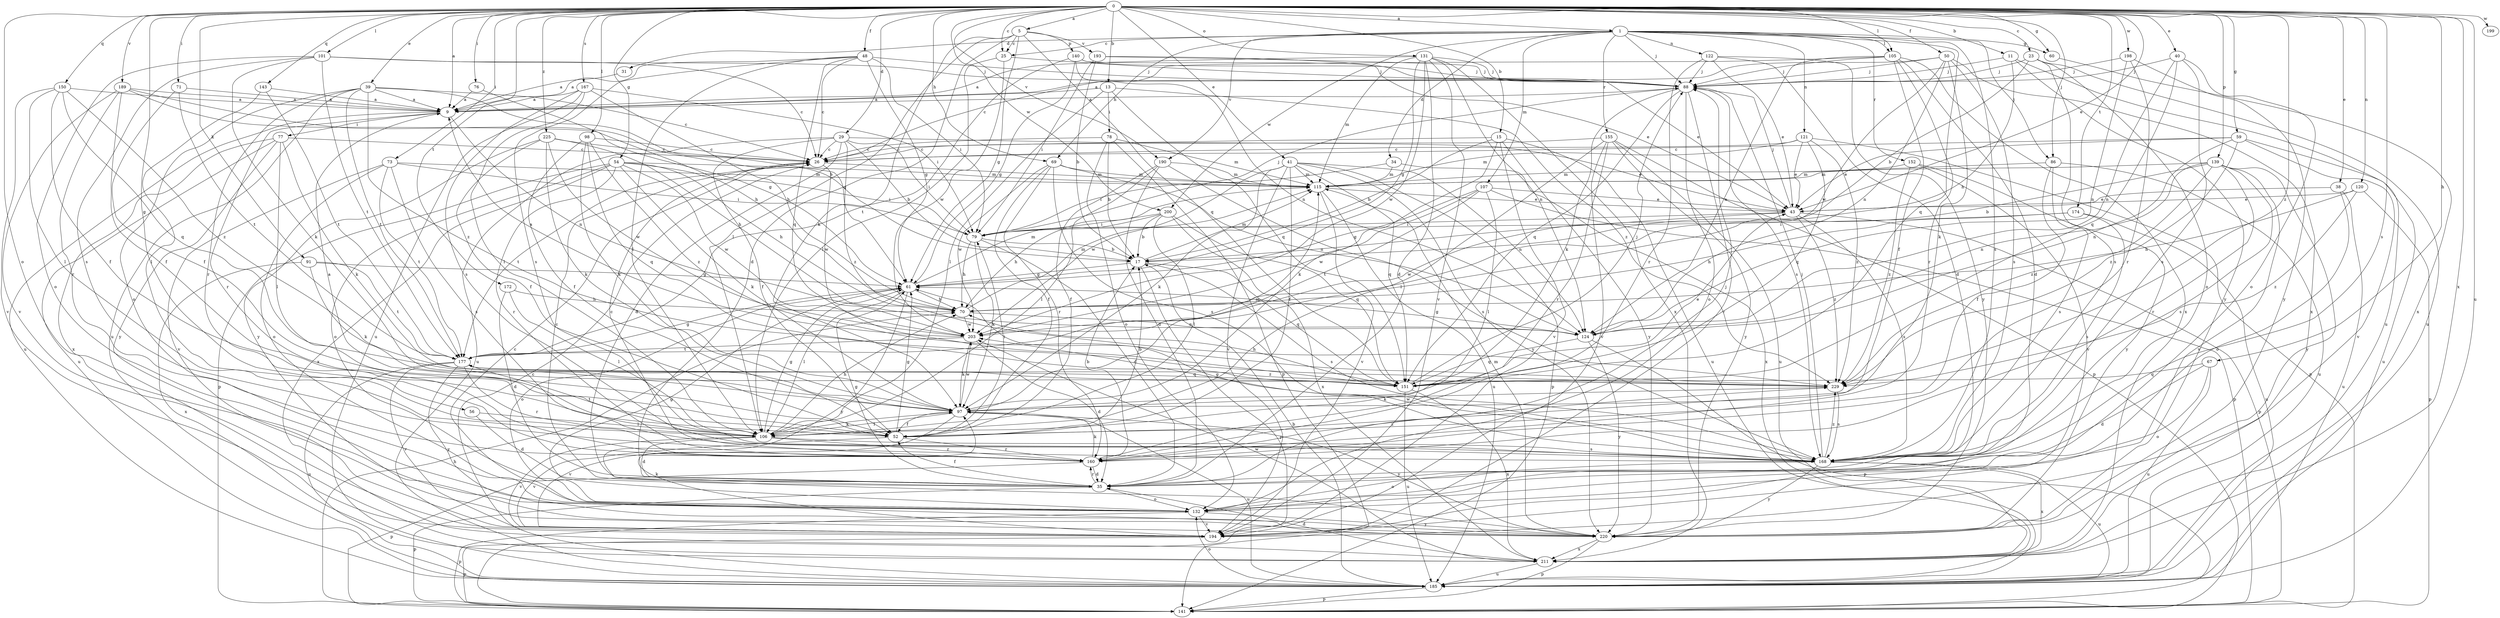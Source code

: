 strict digraph  {
0;
1;
5;
9;
11;
13;
15;
17;
23;
25;
26;
29;
31;
34;
35;
38;
39;
40;
41;
43;
48;
50;
52;
54;
56;
59;
60;
61;
67;
69;
70;
71;
73;
76;
77;
78;
79;
86;
88;
91;
97;
98;
101;
105;
106;
107;
115;
120;
121;
122;
124;
131;
132;
139;
140;
141;
143;
150;
151;
152;
155;
160;
167;
168;
172;
174;
177;
185;
189;
190;
193;
194;
198;
199;
200;
203;
211;
220;
225;
229;
0 -> 1  [label=a];
0 -> 5  [label=a];
0 -> 9  [label=a];
0 -> 11  [label=b];
0 -> 13  [label=b];
0 -> 15  [label=b];
0 -> 23  [label=c];
0 -> 25  [label=c];
0 -> 29  [label=d];
0 -> 38  [label=e];
0 -> 39  [label=e];
0 -> 40  [label=e];
0 -> 41  [label=e];
0 -> 43  [label=e];
0 -> 48  [label=f];
0 -> 50  [label=f];
0 -> 54  [label=g];
0 -> 56  [label=g];
0 -> 59  [label=g];
0 -> 60  [label=g];
0 -> 67  [label=h];
0 -> 69  [label=h];
0 -> 71  [label=i];
0 -> 73  [label=i];
0 -> 76  [label=i];
0 -> 86  [label=j];
0 -> 91  [label=k];
0 -> 98  [label=l];
0 -> 101  [label=l];
0 -> 105  [label=l];
0 -> 120  [label=n];
0 -> 131  [label=o];
0 -> 132  [label=o];
0 -> 139  [label=p];
0 -> 143  [label=q];
0 -> 150  [label=q];
0 -> 167  [label=s];
0 -> 168  [label=s];
0 -> 172  [label=t];
0 -> 174  [label=t];
0 -> 185  [label=u];
0 -> 189  [label=v];
0 -> 190  [label=v];
0 -> 198  [label=w];
0 -> 199  [label=w];
0 -> 200  [label=w];
0 -> 211  [label=x];
0 -> 225  [label=z];
0 -> 229  [label=z];
1 -> 25  [label=c];
1 -> 31  [label=d];
1 -> 34  [label=d];
1 -> 60  [label=g];
1 -> 69  [label=h];
1 -> 86  [label=j];
1 -> 88  [label=j];
1 -> 105  [label=l];
1 -> 107  [label=m];
1 -> 121  [label=n];
1 -> 122  [label=n];
1 -> 151  [label=q];
1 -> 152  [label=r];
1 -> 155  [label=r];
1 -> 168  [label=s];
1 -> 190  [label=v];
1 -> 200  [label=w];
5 -> 25  [label=c];
5 -> 35  [label=d];
5 -> 61  [label=g];
5 -> 97  [label=k];
5 -> 106  [label=l];
5 -> 140  [label=p];
5 -> 151  [label=q];
5 -> 193  [label=v];
9 -> 77  [label=i];
9 -> 124  [label=n];
9 -> 160  [label=r];
9 -> 185  [label=u];
11 -> 70  [label=h];
11 -> 88  [label=j];
11 -> 185  [label=u];
11 -> 220  [label=y];
13 -> 9  [label=a];
13 -> 78  [label=i];
13 -> 106  [label=l];
13 -> 151  [label=q];
13 -> 229  [label=z];
15 -> 17  [label=b];
15 -> 26  [label=c];
15 -> 97  [label=k];
15 -> 185  [label=u];
15 -> 194  [label=v];
15 -> 220  [label=y];
17 -> 61  [label=g];
17 -> 115  [label=m];
17 -> 141  [label=p];
17 -> 151  [label=q];
17 -> 168  [label=s];
23 -> 17  [label=b];
23 -> 88  [label=j];
23 -> 132  [label=o];
23 -> 168  [label=s];
23 -> 185  [label=u];
25 -> 88  [label=j];
25 -> 106  [label=l];
25 -> 203  [label=w];
26 -> 115  [label=m];
26 -> 177  [label=t];
26 -> 203  [label=w];
29 -> 17  [label=b];
29 -> 26  [label=c];
29 -> 35  [label=d];
29 -> 43  [label=e];
29 -> 52  [label=f];
29 -> 79  [label=i];
29 -> 185  [label=u];
29 -> 229  [label=z];
31 -> 9  [label=a];
34 -> 79  [label=i];
34 -> 115  [label=m];
34 -> 211  [label=x];
35 -> 26  [label=c];
35 -> 52  [label=f];
35 -> 61  [label=g];
35 -> 88  [label=j];
35 -> 132  [label=o];
35 -> 141  [label=p];
35 -> 160  [label=r];
38 -> 43  [label=e];
38 -> 132  [label=o];
38 -> 185  [label=u];
39 -> 9  [label=a];
39 -> 26  [label=c];
39 -> 61  [label=g];
39 -> 132  [label=o];
39 -> 160  [label=r];
39 -> 177  [label=t];
39 -> 185  [label=u];
39 -> 229  [label=z];
40 -> 88  [label=j];
40 -> 124  [label=n];
40 -> 132  [label=o];
40 -> 151  [label=q];
40 -> 168  [label=s];
41 -> 52  [label=f];
41 -> 97  [label=k];
41 -> 115  [label=m];
41 -> 124  [label=n];
41 -> 141  [label=p];
41 -> 151  [label=q];
41 -> 194  [label=v];
41 -> 203  [label=w];
41 -> 220  [label=y];
43 -> 79  [label=i];
43 -> 88  [label=j];
43 -> 141  [label=p];
43 -> 168  [label=s];
43 -> 203  [label=w];
43 -> 229  [label=z];
48 -> 9  [label=a];
48 -> 26  [label=c];
48 -> 61  [label=g];
48 -> 79  [label=i];
48 -> 88  [label=j];
48 -> 106  [label=l];
48 -> 151  [label=q];
48 -> 168  [label=s];
50 -> 9  [label=a];
50 -> 88  [label=j];
50 -> 97  [label=k];
50 -> 124  [label=n];
50 -> 168  [label=s];
50 -> 203  [label=w];
50 -> 211  [label=x];
52 -> 9  [label=a];
52 -> 17  [label=b];
52 -> 61  [label=g];
52 -> 79  [label=i];
52 -> 160  [label=r];
52 -> 194  [label=v];
54 -> 70  [label=h];
54 -> 79  [label=i];
54 -> 97  [label=k];
54 -> 115  [label=m];
54 -> 132  [label=o];
54 -> 141  [label=p];
54 -> 160  [label=r];
54 -> 203  [label=w];
54 -> 211  [label=x];
56 -> 35  [label=d];
56 -> 106  [label=l];
59 -> 26  [label=c];
59 -> 43  [label=e];
59 -> 124  [label=n];
59 -> 185  [label=u];
59 -> 194  [label=v];
59 -> 229  [label=z];
60 -> 211  [label=x];
61 -> 70  [label=h];
61 -> 106  [label=l];
61 -> 115  [label=m];
61 -> 132  [label=o];
61 -> 220  [label=y];
67 -> 35  [label=d];
67 -> 132  [label=o];
67 -> 151  [label=q];
67 -> 185  [label=u];
69 -> 52  [label=f];
69 -> 115  [label=m];
69 -> 124  [label=n];
69 -> 160  [label=r];
69 -> 168  [label=s];
69 -> 203  [label=w];
70 -> 115  [label=m];
70 -> 124  [label=n];
70 -> 203  [label=w];
71 -> 9  [label=a];
71 -> 52  [label=f];
71 -> 177  [label=t];
73 -> 79  [label=i];
73 -> 115  [label=m];
73 -> 132  [label=o];
73 -> 168  [label=s];
73 -> 177  [label=t];
73 -> 194  [label=v];
76 -> 9  [label=a];
76 -> 70  [label=h];
77 -> 26  [label=c];
77 -> 97  [label=k];
77 -> 106  [label=l];
77 -> 185  [label=u];
77 -> 211  [label=x];
77 -> 220  [label=y];
78 -> 17  [label=b];
78 -> 26  [label=c];
78 -> 115  [label=m];
78 -> 132  [label=o];
78 -> 141  [label=p];
79 -> 17  [label=b];
79 -> 35  [label=d];
79 -> 70  [label=h];
79 -> 88  [label=j];
79 -> 97  [label=k];
86 -> 52  [label=f];
86 -> 115  [label=m];
86 -> 168  [label=s];
86 -> 185  [label=u];
88 -> 9  [label=a];
88 -> 97  [label=k];
88 -> 132  [label=o];
88 -> 151  [label=q];
88 -> 168  [label=s];
88 -> 194  [label=v];
91 -> 61  [label=g];
91 -> 97  [label=k];
91 -> 177  [label=t];
91 -> 211  [label=x];
97 -> 52  [label=f];
97 -> 106  [label=l];
97 -> 115  [label=m];
97 -> 185  [label=u];
97 -> 194  [label=v];
97 -> 203  [label=w];
97 -> 220  [label=y];
98 -> 26  [label=c];
98 -> 52  [label=f];
98 -> 97  [label=k];
98 -> 151  [label=q];
98 -> 229  [label=z];
101 -> 26  [label=c];
101 -> 88  [label=j];
101 -> 97  [label=k];
101 -> 132  [label=o];
101 -> 168  [label=s];
101 -> 177  [label=t];
105 -> 26  [label=c];
105 -> 35  [label=d];
105 -> 52  [label=f];
105 -> 88  [label=j];
105 -> 124  [label=n];
105 -> 160  [label=r];
105 -> 211  [label=x];
106 -> 35  [label=d];
106 -> 61  [label=g];
106 -> 70  [label=h];
106 -> 97  [label=k];
106 -> 160  [label=r];
106 -> 168  [label=s];
106 -> 177  [label=t];
106 -> 194  [label=v];
107 -> 43  [label=e];
107 -> 61  [label=g];
107 -> 106  [label=l];
107 -> 141  [label=p];
107 -> 177  [label=t];
107 -> 203  [label=w];
115 -> 43  [label=e];
115 -> 185  [label=u];
115 -> 194  [label=v];
120 -> 43  [label=e];
120 -> 70  [label=h];
120 -> 141  [label=p];
120 -> 229  [label=z];
121 -> 26  [label=c];
121 -> 43  [label=e];
121 -> 115  [label=m];
121 -> 141  [label=p];
121 -> 151  [label=q];
121 -> 229  [label=z];
122 -> 35  [label=d];
122 -> 43  [label=e];
122 -> 88  [label=j];
122 -> 160  [label=r];
122 -> 220  [label=y];
124 -> 61  [label=g];
124 -> 141  [label=p];
124 -> 151  [label=q];
124 -> 220  [label=y];
131 -> 9  [label=a];
131 -> 35  [label=d];
131 -> 61  [label=g];
131 -> 88  [label=j];
131 -> 115  [label=m];
131 -> 124  [label=n];
131 -> 194  [label=v];
131 -> 203  [label=w];
131 -> 211  [label=x];
132 -> 61  [label=g];
132 -> 141  [label=p];
132 -> 194  [label=v];
132 -> 220  [label=y];
139 -> 17  [label=b];
139 -> 115  [label=m];
139 -> 124  [label=n];
139 -> 160  [label=r];
139 -> 168  [label=s];
139 -> 194  [label=v];
139 -> 220  [label=y];
139 -> 229  [label=z];
140 -> 43  [label=e];
140 -> 61  [label=g];
140 -> 88  [label=j];
140 -> 124  [label=n];
140 -> 177  [label=t];
141 -> 70  [label=h];
143 -> 9  [label=a];
143 -> 106  [label=l];
143 -> 177  [label=t];
150 -> 9  [label=a];
150 -> 52  [label=f];
150 -> 106  [label=l];
150 -> 151  [label=q];
150 -> 194  [label=v];
150 -> 229  [label=z];
151 -> 43  [label=e];
151 -> 70  [label=h];
151 -> 88  [label=j];
151 -> 185  [label=u];
151 -> 211  [label=x];
152 -> 115  [label=m];
152 -> 194  [label=v];
152 -> 220  [label=y];
152 -> 229  [label=z];
155 -> 26  [label=c];
155 -> 106  [label=l];
155 -> 141  [label=p];
155 -> 160  [label=r];
155 -> 185  [label=u];
155 -> 194  [label=v];
155 -> 220  [label=y];
160 -> 17  [label=b];
160 -> 26  [label=c];
160 -> 35  [label=d];
160 -> 97  [label=k];
160 -> 141  [label=p];
160 -> 229  [label=z];
167 -> 9  [label=a];
167 -> 70  [label=h];
167 -> 79  [label=i];
167 -> 106  [label=l];
167 -> 168  [label=s];
167 -> 185  [label=u];
168 -> 61  [label=g];
168 -> 88  [label=j];
168 -> 132  [label=o];
168 -> 185  [label=u];
168 -> 203  [label=w];
168 -> 211  [label=x];
168 -> 220  [label=y];
168 -> 229  [label=z];
172 -> 35  [label=d];
172 -> 70  [label=h];
172 -> 106  [label=l];
174 -> 70  [label=h];
174 -> 79  [label=i];
174 -> 168  [label=s];
174 -> 185  [label=u];
177 -> 61  [label=g];
177 -> 151  [label=q];
177 -> 160  [label=r];
177 -> 185  [label=u];
177 -> 194  [label=v];
177 -> 220  [label=y];
177 -> 229  [label=z];
185 -> 17  [label=b];
185 -> 26  [label=c];
185 -> 132  [label=o];
185 -> 141  [label=p];
189 -> 9  [label=a];
189 -> 17  [label=b];
189 -> 52  [label=f];
189 -> 61  [label=g];
189 -> 160  [label=r];
189 -> 194  [label=v];
190 -> 35  [label=d];
190 -> 52  [label=f];
190 -> 106  [label=l];
190 -> 115  [label=m];
190 -> 168  [label=s];
193 -> 17  [label=b];
193 -> 43  [label=e];
193 -> 79  [label=i];
193 -> 88  [label=j];
194 -> 97  [label=k];
194 -> 141  [label=p];
198 -> 88  [label=j];
198 -> 124  [label=n];
198 -> 160  [label=r];
198 -> 220  [label=y];
200 -> 17  [label=b];
200 -> 70  [label=h];
200 -> 79  [label=i];
200 -> 106  [label=l];
200 -> 151  [label=q];
200 -> 211  [label=x];
203 -> 9  [label=a];
203 -> 35  [label=d];
203 -> 97  [label=k];
203 -> 177  [label=t];
211 -> 35  [label=d];
211 -> 185  [label=u];
211 -> 203  [label=w];
220 -> 26  [label=c];
220 -> 115  [label=m];
220 -> 141  [label=p];
220 -> 211  [label=x];
225 -> 26  [label=c];
225 -> 52  [label=f];
225 -> 70  [label=h];
225 -> 97  [label=k];
225 -> 203  [label=w];
225 -> 220  [label=y];
229 -> 97  [label=k];
229 -> 168  [label=s];
}
